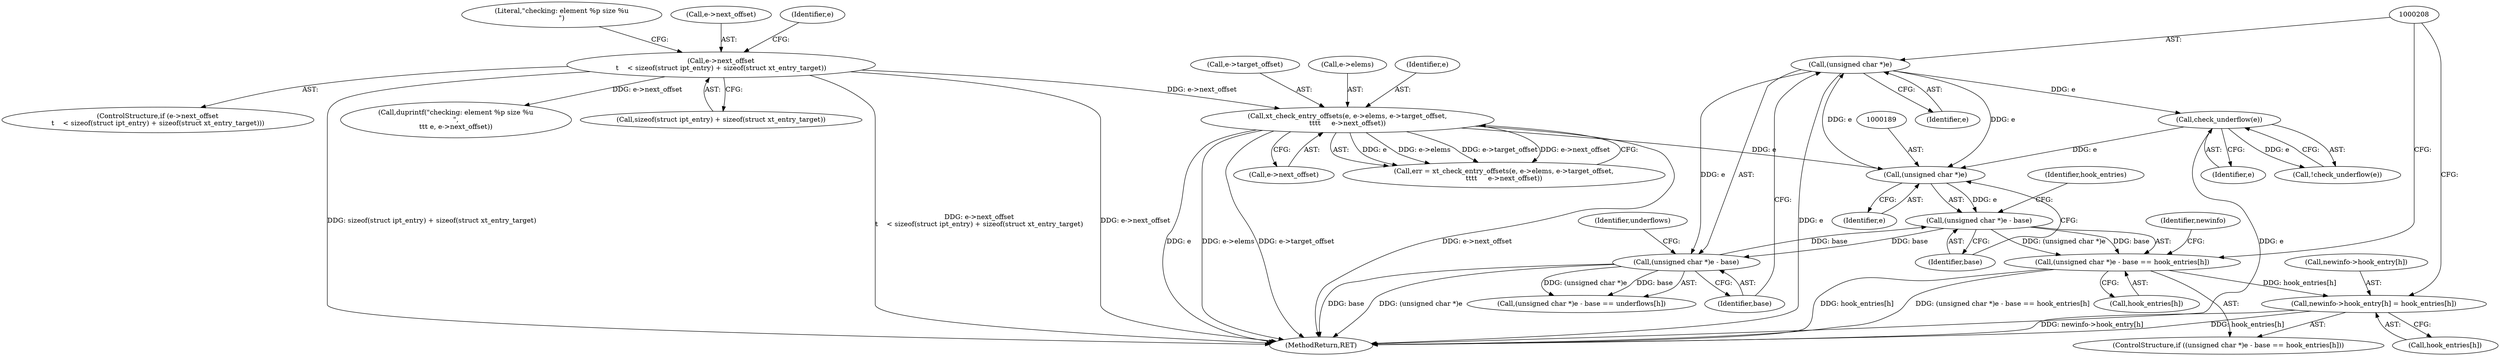 digraph "0_linux_ce683e5f9d045e5d67d1312a42b359cb2ab2a13c_2@array" {
"1000186" [label="(Call,(unsigned char *)e - base == hook_entries[h])"];
"1000187" [label="(Call,(unsigned char *)e - base)"];
"1000188" [label="(Call,(unsigned char *)e)"];
"1000207" [label="(Call,(unsigned char *)e)"];
"1000217" [label="(Call,check_underflow(e))"];
"1000152" [label="(Call,xt_check_entry_offsets(e, e->elems, e->target_offset,\n\t\t\t\t     e->next_offset))"];
"1000121" [label="(Call,e->next_offset\n\t    < sizeof(struct ipt_entry) + sizeof(struct xt_entry_target))"];
"1000206" [label="(Call,(unsigned char *)e - base)"];
"1000195" [label="(Call,newinfo->hook_entry[h] = hook_entries[h])"];
"1000185" [label="(ControlStructure,if ((unsigned char *)e - base == hook_entries[h]))"];
"1000160" [label="(Call,e->next_offset)"];
"1000217" [label="(Call,check_underflow(e))"];
"1000157" [label="(Call,e->target_offset)"];
"1000198" [label="(Identifier,newinfo)"];
"1000150" [label="(Call,err = xt_check_entry_offsets(e, e->elems, e->target_offset,\n\t\t\t\t     e->next_offset))"];
"1000191" [label="(Identifier,base)"];
"1000187" [label="(Call,(unsigned char *)e - base)"];
"1000201" [label="(Call,hook_entries[h])"];
"1000132" [label="(Literal,\"checking: element %p size %u\n\")"];
"1000122" [label="(Call,e->next_offset)"];
"1000216" [label="(Call,!check_underflow(e))"];
"1000209" [label="(Identifier,e)"];
"1000192" [label="(Call,hook_entries[h])"];
"1000125" [label="(Call,sizeof(struct ipt_entry) + sizeof(struct xt_entry_target))"];
"1000188" [label="(Call,(unsigned char *)e)"];
"1000242" [label="(MethodReturn,RET)"];
"1000154" [label="(Call,e->elems)"];
"1000205" [label="(Call,(unsigned char *)e - base == underflows[h])"];
"1000196" [label="(Call,newinfo->hook_entry[h])"];
"1000206" [label="(Call,(unsigned char *)e - base)"];
"1000131" [label="(Call,duprintf(\"checking: element %p size %u\n\",\n\t\t\t e, e->next_offset))"];
"1000210" [label="(Identifier,base)"];
"1000121" [label="(Call,e->next_offset\n\t    < sizeof(struct ipt_entry) + sizeof(struct xt_entry_target))"];
"1000190" [label="(Identifier,e)"];
"1000195" [label="(Call,newinfo->hook_entry[h] = hook_entries[h])"];
"1000186" [label="(Call,(unsigned char *)e - base == hook_entries[h])"];
"1000153" [label="(Identifier,e)"];
"1000218" [label="(Identifier,e)"];
"1000145" [label="(Identifier,e)"];
"1000193" [label="(Identifier,hook_entries)"];
"1000212" [label="(Identifier,underflows)"];
"1000152" [label="(Call,xt_check_entry_offsets(e, e->elems, e->target_offset,\n\t\t\t\t     e->next_offset))"];
"1000120" [label="(ControlStructure,if (e->next_offset\n\t    < sizeof(struct ipt_entry) + sizeof(struct xt_entry_target)))"];
"1000207" [label="(Call,(unsigned char *)e)"];
"1000186" -> "1000185"  [label="AST: "];
"1000186" -> "1000192"  [label="CFG: "];
"1000187" -> "1000186"  [label="AST: "];
"1000192" -> "1000186"  [label="AST: "];
"1000198" -> "1000186"  [label="CFG: "];
"1000208" -> "1000186"  [label="CFG: "];
"1000186" -> "1000242"  [label="DDG: (unsigned char *)e - base == hook_entries[h]"];
"1000186" -> "1000242"  [label="DDG: hook_entries[h]"];
"1000187" -> "1000186"  [label="DDG: (unsigned char *)e"];
"1000187" -> "1000186"  [label="DDG: base"];
"1000186" -> "1000195"  [label="DDG: hook_entries[h]"];
"1000187" -> "1000191"  [label="CFG: "];
"1000188" -> "1000187"  [label="AST: "];
"1000191" -> "1000187"  [label="AST: "];
"1000193" -> "1000187"  [label="CFG: "];
"1000188" -> "1000187"  [label="DDG: e"];
"1000206" -> "1000187"  [label="DDG: base"];
"1000187" -> "1000206"  [label="DDG: base"];
"1000188" -> "1000190"  [label="CFG: "];
"1000189" -> "1000188"  [label="AST: "];
"1000190" -> "1000188"  [label="AST: "];
"1000191" -> "1000188"  [label="CFG: "];
"1000207" -> "1000188"  [label="DDG: e"];
"1000217" -> "1000188"  [label="DDG: e"];
"1000152" -> "1000188"  [label="DDG: e"];
"1000188" -> "1000207"  [label="DDG: e"];
"1000207" -> "1000206"  [label="AST: "];
"1000207" -> "1000209"  [label="CFG: "];
"1000208" -> "1000207"  [label="AST: "];
"1000209" -> "1000207"  [label="AST: "];
"1000210" -> "1000207"  [label="CFG: "];
"1000207" -> "1000242"  [label="DDG: e"];
"1000207" -> "1000206"  [label="DDG: e"];
"1000207" -> "1000217"  [label="DDG: e"];
"1000217" -> "1000216"  [label="AST: "];
"1000217" -> "1000218"  [label="CFG: "];
"1000218" -> "1000217"  [label="AST: "];
"1000216" -> "1000217"  [label="CFG: "];
"1000217" -> "1000242"  [label="DDG: e"];
"1000217" -> "1000216"  [label="DDG: e"];
"1000152" -> "1000150"  [label="AST: "];
"1000152" -> "1000160"  [label="CFG: "];
"1000153" -> "1000152"  [label="AST: "];
"1000154" -> "1000152"  [label="AST: "];
"1000157" -> "1000152"  [label="AST: "];
"1000160" -> "1000152"  [label="AST: "];
"1000150" -> "1000152"  [label="CFG: "];
"1000152" -> "1000242"  [label="DDG: e->elems"];
"1000152" -> "1000242"  [label="DDG: e->target_offset"];
"1000152" -> "1000242"  [label="DDG: e->next_offset"];
"1000152" -> "1000242"  [label="DDG: e"];
"1000152" -> "1000150"  [label="DDG: e"];
"1000152" -> "1000150"  [label="DDG: e->elems"];
"1000152" -> "1000150"  [label="DDG: e->target_offset"];
"1000152" -> "1000150"  [label="DDG: e->next_offset"];
"1000121" -> "1000152"  [label="DDG: e->next_offset"];
"1000121" -> "1000120"  [label="AST: "];
"1000121" -> "1000125"  [label="CFG: "];
"1000122" -> "1000121"  [label="AST: "];
"1000125" -> "1000121"  [label="AST: "];
"1000132" -> "1000121"  [label="CFG: "];
"1000145" -> "1000121"  [label="CFG: "];
"1000121" -> "1000242"  [label="DDG: sizeof(struct ipt_entry) + sizeof(struct xt_entry_target)"];
"1000121" -> "1000242"  [label="DDG: e->next_offset\n\t    < sizeof(struct ipt_entry) + sizeof(struct xt_entry_target)"];
"1000121" -> "1000242"  [label="DDG: e->next_offset"];
"1000121" -> "1000131"  [label="DDG: e->next_offset"];
"1000206" -> "1000205"  [label="AST: "];
"1000206" -> "1000210"  [label="CFG: "];
"1000210" -> "1000206"  [label="AST: "];
"1000212" -> "1000206"  [label="CFG: "];
"1000206" -> "1000242"  [label="DDG: base"];
"1000206" -> "1000242"  [label="DDG: (unsigned char *)e"];
"1000206" -> "1000205"  [label="DDG: (unsigned char *)e"];
"1000206" -> "1000205"  [label="DDG: base"];
"1000195" -> "1000185"  [label="AST: "];
"1000195" -> "1000201"  [label="CFG: "];
"1000196" -> "1000195"  [label="AST: "];
"1000201" -> "1000195"  [label="AST: "];
"1000208" -> "1000195"  [label="CFG: "];
"1000195" -> "1000242"  [label="DDG: newinfo->hook_entry[h]"];
"1000195" -> "1000242"  [label="DDG: hook_entries[h]"];
}
